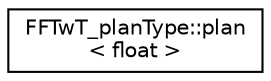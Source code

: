 digraph "Graphical Class Hierarchy"
{
  edge [fontname="Helvetica",fontsize="10",labelfontname="Helvetica",labelfontsize="10"];
  node [fontname="Helvetica",fontsize="10",shape=record];
  rankdir="LR";
  Node0 [label="FFTwT_planType::plan\l\< float \>",height=0.2,width=0.4,color="black", fillcolor="white", style="filled",URL="$structFFTwT__planType_1_1plan_3_01float_01_4.html"];
}
